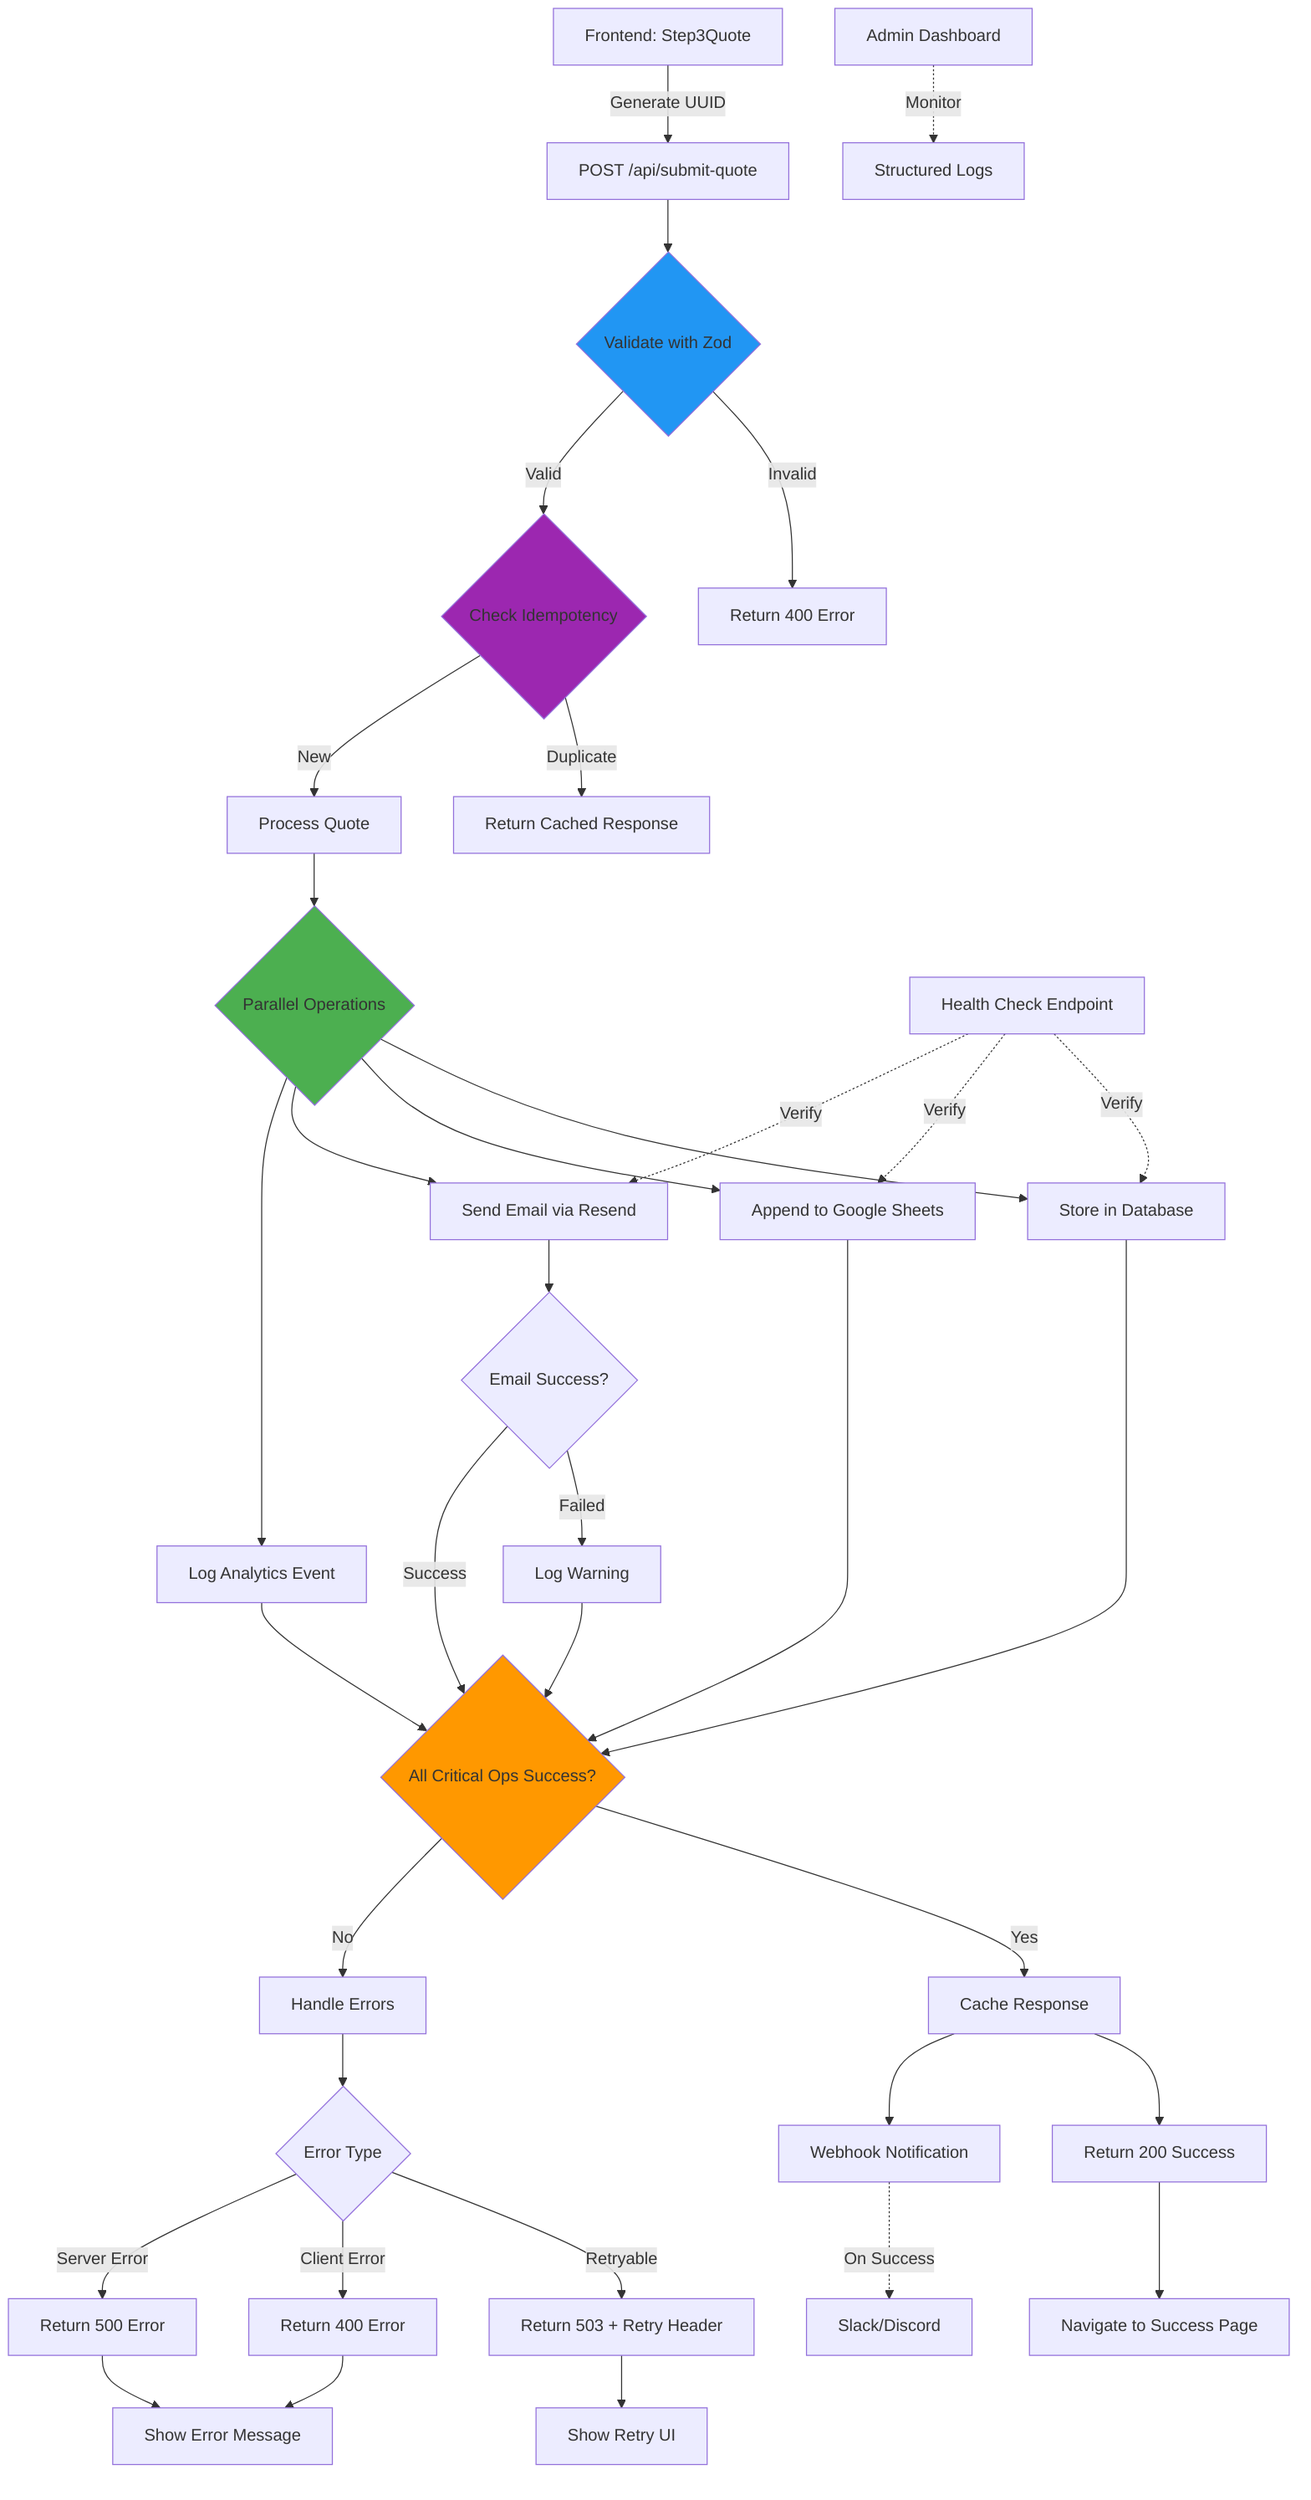 graph TB
    A[Frontend: Step3Quote] -->|Generate UUID| B[POST /api/submit-quote]
    
    B --> C{Validate with Zod}
    C -->|Invalid| D[Return 400 Error]
    C -->|Valid| E{Check Idempotency}
    
    E -->|Duplicate| F[Return Cached Response]
    E -->|New| G[Process Quote]
    
    G --> H{Parallel Operations}
    
    H --> I[Store in Database]
    H --> J[Append to Google Sheets]
    H --> K[Send Email via Resend]
    H --> L[Log Analytics Event]
    
    I --> M{All Critical Ops Success?}
    J --> M
    K --> N{Email Success?}
    L --> M
    
    N -->|Failed| O[Log Warning]
    N -->|Success| M
    O --> M
    
    M -->|Yes| P[Cache Response]
    M -->|No| Q[Handle Errors]
    
    P --> R[Return 200 Success]
    Q --> S{Error Type}
    
    S -->|Retryable| T[Return 503 + Retry Header]
    S -->|Client Error| U[Return 400 Error]
    S -->|Server Error| V[Return 500 Error]
    
    R --> W[Navigate to Success Page]
    T --> X[Show Retry UI]
    U --> Y[Show Error Message]
    V --> Y
    
    Z[Admin Dashboard] -.->|Monitor| AA[Structured Logs]
    AB[Health Check Endpoint] -.->|Verify| I
    AB -.->|Verify| J
    AB -.->|Verify| K
    
    AC[Webhook Notification] -.->|On Success| AD[Slack/Discord]
    P --> AC
    
    style H fill:#4CAF50
    style M fill:#FF9800
    style C fill:#2196F3
    style E fill:#9C27B0
